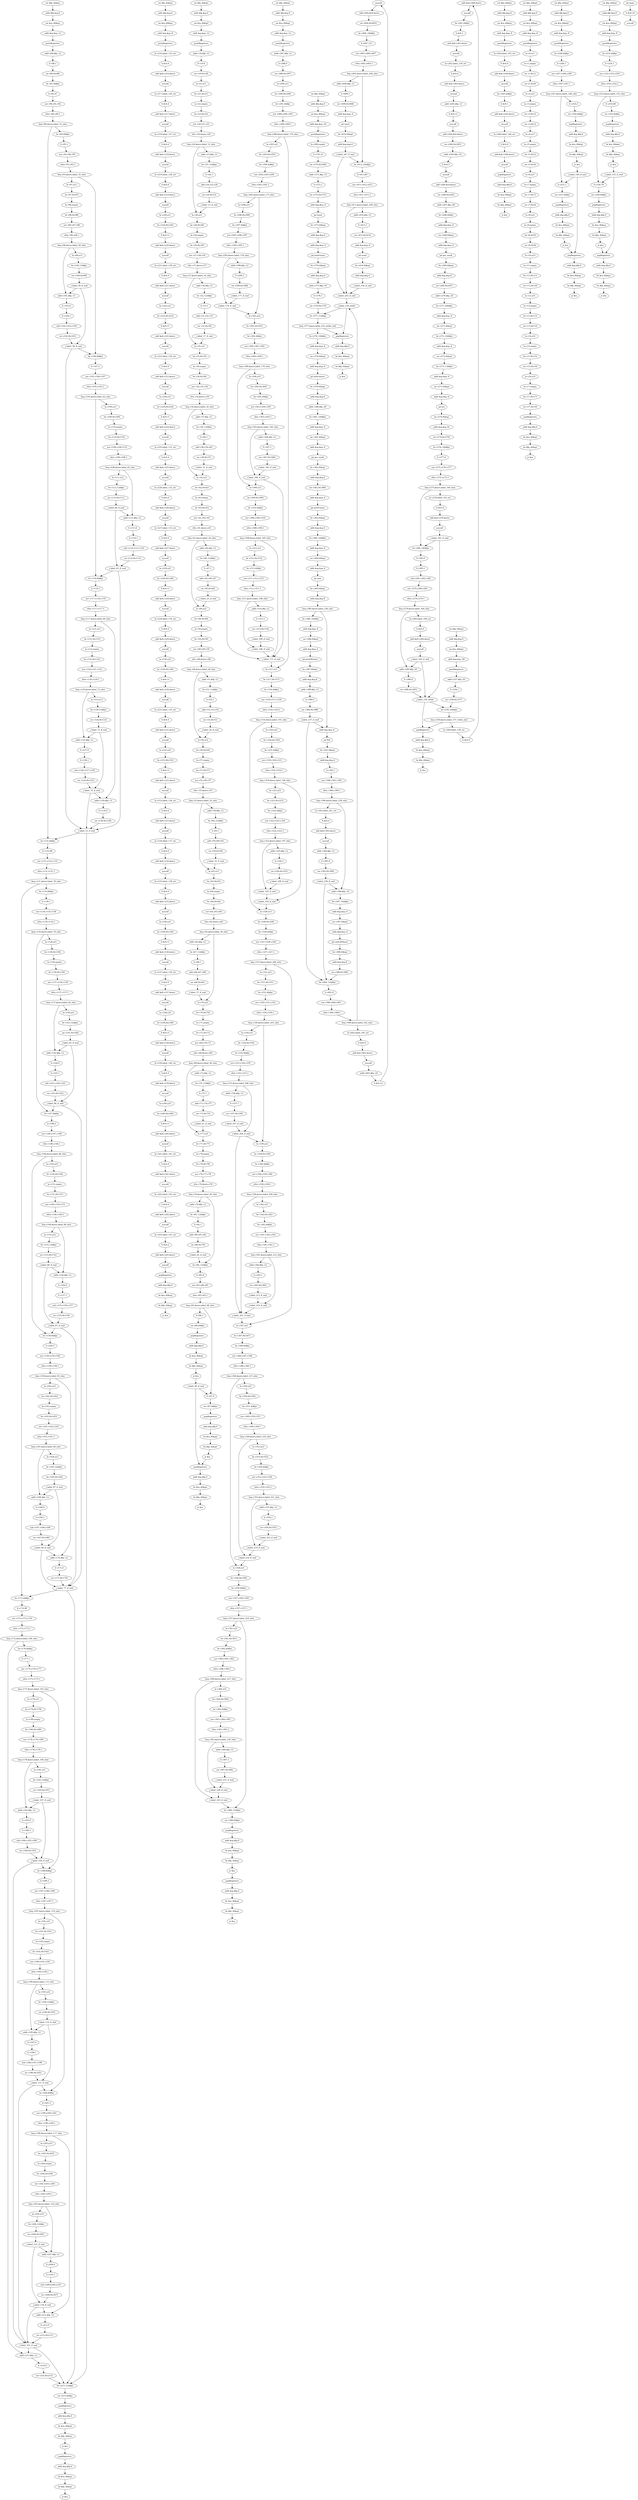 digraph D {
Node0[label="lw v188,8($fp)"]
Node1[label="xor v172,v173,v174"]
Node2[label="la v224,a13"]
Node3[label="syscall"]
Node4[label="li v26,1"]
Node5[label="j label_219_if_end"]
Node6[label="syscall"]
Node7[label="lw v347,0(v347)"]
Node8[label="add $a0,v260,$zero"]
Node9[label="lw v293,0(v293)"]
Node10[label="beq v175,$zero,label_103_else"]
Node11[label="sw $ra,-8($sp)"]
Node12[label="j label_121_if_end"]
Node13[label="beq v34,$zero,label_20_else"]
Node14[label="addi $sp,$sp,-28"]
Node15[label="lw v268,4($fp)"]
Node16[label="sltiu v319,v319,1"]
Node17[label="li v148,2"]
Node18[label="sub v281,v282,v283"]
Node19[label="xor v411,v412,v413"]
Node20[label="la v152,a22"]
Node21[label="lw v46,-12($fp)"]
Node22[label="j label_156_while"]
Node23[label="la v123,a13"]
Node24[label="lw v361,0(v361)"]
Node25[label="sw v24,0(v23)"]
Node26[label="sw v5,0(v4)"]
Node27[label="syscall"]
Node28[label="sw v367,0(v366)"]
Node29[label="lw v180,0(v180)"]
Node30[label="syscall"]
Node31[label="add $a0,v393,$zero"]
Node32[label="lw v391,0($sp)"]
Node33[label="addi $sp,$sp,-4"]
Node34[label="syscall"]
Node35[label="lw v259,-20($fp)"]
Node36[label="sw v17,0(v16)"]
Node37[label="sw v368,0($fp)"]
Node38[label="add $a0,v218,$zero"]
Node39[label="lw v383,0($sp)"]
Node40[label="lw v22,0(v22)"]
Node41[label="beq v76,$zero,label_44_else"]
Node42[label="syscall"]
Node43[label="addi $sp,$fp,0"]
Node44[label="lw v271,-28($fp)"]
Node45[label="xor v83,v84,v85"]
Node46[label="la v240,a33"]
Node47[label="la v331,a23"]
Node48[label="lw v321,4($fp)"]
Node49[label="li v299,1"]
Node50[label="la v222,a12"]
Node51[label="sw v100,0(v99)"]
Node52[label="lw v310,4($fp)"]
Node53[label="xor v405,v406,v407"]
Node54[label="jal selectmove"]
Node55[label="li $v0,11"]
Node56[label="addi $sp,$sp,8"]
Node57[label="j label_21_if_end"]
Node58[label="lw v147,8($fp)"]
Node59[label="j label_149_if_end"]
Node60[label="j label_118_if_end"]
Node61[label="addi $sp,$fp,0"]
Node62[label="lw v106,8($fp)"]
Node63[label="jr $ra"]
Node64[label="jal printGame"]
Node65[label="li v169,1"]
Node66[label="lw v220,0(v220)"]
Node67[label="li v189,2"]
Node68[label="addi $fp,$sp,0"]
Node69[label="addi v403,$fp,-24"]
Node70[label="beq v62,$zero,label_36_else"]
Node71[label="lw v386,-16($fp)"]
Node72[label="lw v56,0(v56)"]
Node73[label="addi v213,$fp,-12"]
Node74[label="beq v117,$zero,label_69_else"]
Node75[label="sltiu v146,v146,1"]
Node76[label="li v209,0"]
Node77[label="j label_45_if_end"]
Node78[label="add v264,$v0,$zero"]
Node79[label="beq v360,$zero,label_227_else"]
Node80[label="popRegisters"]
Node81[label="la v4,a13"]
Node82[label="la v6,a21"]
Node83[label="popRegisters"]
Node84[label="add $a0,v235,$zero"]
Node85[label="la v49,a22"]
Node86[label="lw $fp,-4($sp)"]
Node87[label="sw v255,0($fp)"]
Node88[label="xor v275,v276,v277"]
Node89[label="lw v236,0(v236)"]
Node90[label="beq v363,$zero,label_230_else"]
Node91[label="lw v317,0(v317)"]
Node92[label="xor v352,v353,v354"]
Node93[label="la v361,a32"]
Node94[label="jr $ra"]
Node95[label="syscall"]
Node96[label="li $v0,11"]
Node97[label="la v36,empty"]
Node98[label="xor v327,v328,v329"]
Node99[label="li v337,1"]
Node100[label="j label_213_if_end"]
Node101[label="add $a0,v222,$zero"]
Node102[label="sw v274,0(v270)"]
Node103[label="li v282,0"]
Node104[label="j label_231_if_end"]
Node105[label="lw v112,12($fp)"]
Node106[label="la v221,label_129_str"]
Node107[label="xor v390,v391,v392"]
Node108[label="li v40,1"]
Node109[label="jr $ra"]
Node110[label="addi $fp,$sp,0"]
Node111[label="lw $fp,-4($sp)"]
Node112[label="li $v0,4"]
Node113[label="lw v35,0(v35)"]
Node114[label="xor v175,v176,v177"]
Node115[label="j label_153_if_end"]
Node116[label="j label_216_if_end"]
Node117[label="sw v15,0(v14)"]
Node118[label="addi v336,$fp,-12"]
Node119[label="addi $sp,$fp,0"]
Node120[label="xor v202,v203,v204"]
Node121[label="lw $fp,-4($sp)"]
Node122[label="xor v308,v309,v310"]
Node123[label="la v13,empty"]
Node124[label="j label_180_if_end"]
Node125[label="lw v379,0($sp)"]
Node126[label="addi $sp,$fp,0"]
Node127[label="pushRegisters"]
Node128[label="xor v20,v21,v22"]
Node129[label="sltu v20,$zero,v20"]
Node130[label="li v256,79"]
Node131[label="la v181,a31"]
Node132[label="beq v134,$zero,label_79_else"]
Node133[label="la v122,empty"]
Node134[label="beq v96,$zero,label_58_else"]
Node135[label="addi v207,$fp,-12"]
Node136[label="sw v272,0($sp)"]
Node137[label="li v144,0"]
Node138[label="la v77,a33"]
Node139[label="lw $ra,-8($sp)"]
Node140[label="lw v318,4($fp)"]
Node141[label="addi $sp,$sp,-8"]
Node142[label="la v218,label_127_str"]
Node143[label="add $a0,v284,$zero"]
Node144[label="j label_239_if_end"]
Node145[label="sltiu v108,v108,1"]
Node146[label="li v376,1"]
Node147[label="la v140,a21"]
Node148[label="lw v63,0(v63)"]
Node149[label="xor v319,v320,v321"]
Node150[label="la v334,a33"]
Node151[label="sltiu v93,v93,1"]
Node152[label="xor v187,v188,v189"]
Node153[label="beq v322,$zero,label_197_else"]
Node154[label="lw v334,0(v334)"]
Node155[label="addi $sp,$sp,4"]
Node156[label="sw v59,0(v58)"]
Node157[label="syscall"]
Node158[label="lw v71,0(v71)"]
Node159[label="lw v132,4($fp)"]
Node160[label="la v11,empty"]
Node161[label="lw v280,-24($fp)"]
Node162[label="sltiu v137,v137,1"]
Node163[label="syscall"]
Node164[label="xor v330,v331,v332"]
Node165[label="popRegisters"]
Node166[label="sltu v41,$zero,v41"]
Node167[label="beq v275,$zero,label_160_else"]
Node168[label="lw v11,0(v11)"]
Node169[label="li v116,1"]
Node170[label="li v171,0"]
Node171[label="la v10,a23"]
Node172[label="lw v384,-20($fp)"]
Node173[label="popRegisters"]
Node174[label="sw $ra,-8($sp)"]
Node175[label="xor v41,v42,v43"]
Node176[label="lw v276,-24($fp)"]
Node177[label="beq v289,$zero,label_170_else"]
Node178[label="sw v258,0(v257)"]
Node179[label="syscall"]
Node180[label="addi $sp,$sp,-12"]
Node181[label="li v286,0"]
Node182[label="syscall"]
Node183[label="la v312,a13"]
Node184[label="pushRegisters"]
Node185[label="xor v252,v253,v254"]
Node186[label="sw v141,0(v140)"]
Node187[label="addi $sp,$sp,-4"]
Node188[label="la v2,a12"]
Node189[label="beq v252,$zero,label_152_else"]
Node190[label="beq v399,$zero,label_242_else"]
Node191[label="xor v360,v361,v362"]
Node192[label="li v370,32"]
Node193[label="sw v384,0($sp)"]
Node194[label="la v220,a11"]
Node195[label="beq v199,$zero,label_117_else"]
Node196[label="xor v108,v109,v110"]
Node197[label="lw v81,-12($fp)"]
Node198[label="j label_25_if_end"]
Node199[label="add $a0,v238,$zero"]
Node200[label="lw $fp,-4($sp)"]
Node201[label="li v210,1"]
Node202[label="lw v150,0(v150)"]
Node203[label="sw v124,0(v123)"]
Node204[label="lw v320,0(v320)"]
Node205[label="syscall"]
Node206[label="j label_66_if_end"]
Node207[label="lw v378,-16($fp)"]
Node208[label="lw v138,0(v138)"]
Node209[label="lw v118,8($fp)"]
Node210[label="lw v151,0(v151)"]
Node211[label="sw v208,0(v207)"]
Node212[label="beq v411,$zero,label_249_else"]
Node213[label="sw v155,0(v154)"]
Node214[label="lw v364,0(v364)"]
Node215[label="la v14,a32"]
Node216[label="add v52,v53,v54"]
Node217[label="lw v91,4($fp)"]
Node218[label="j label_198_if_end"]
Node219[label="j label_228_if_end"]
Node220[label="la v216,label_125_str"]
Node221[label="j label_186_if_end"]
Node222[label="jr $ra"]
Node223[label="addi $sp,$sp,4"]
Node224[label="lw $fp,-4($sp)"]
Node225[label="la v164,a23"]
Node226[label="beq v311,$zero,label_188_else"]
Node227[label="addi v79,$fp,-12"]
Node228[label="sltiu v117,v117,1"]
Node229[label="la v29,empty"]
Node230[label="addi $sp,$sp,-8"]
Node231[label="lw $ra,-8($sp)"]
Node232[label="la v358,a31"]
Node233[label="la v22,empty"]
Node234[label="sw v194,0(v193)"]
Node235[label="xor v69,v70,v71"]
Node236[label="add $a0,v221,$zero"]
Node237[label="lw v312,0(v312)"]
Node238[label="j label_189_if_end"]
Node239[label="syscall"]
Node240[label="lw v94,8($fp)"]
Node241[label="la v163,empty"]
Node242[label="xor v322,v323,v324"]
Node243[label="syscall"]
Node244[label="addi v265,$fp,-16"]
Node245[label="popRegisters"]
Node246[label="lw $ra,-8($sp)"]
Node247[label="lw v273,-12($fp)"]
Node248[label="j label_80_if_end"]
Node249[label="la v139,empty"]
Node250[label="sw $fp,-4($sp)"]
Node251[label="lw v406,-24($fp)"]
Node252[label="addi $sp,$sp,8"]
Node253[label="addi $sp,$sp,-4"]
Node254[label="lw $ra,-8($sp)"]
Node255[label="sltu v55,$zero,v55"]
Node256[label="la v42,a12"]
Node257[label="lw $ra,-8($sp)"]
Node258[label="add $a0,v262,$zero"]
Node259[label="jal get_mark"]
Node260[label="lw v228,0(v228)"]
Node261[label="addi $sp,$sp,-12"]
Node262[label="lw v32,-12($fp)"]
Node263[label="xor v146,v147,v148"]
Node264[label="addi v18,$fp,-12"]
Node265[label="jr $ra"]
Node266[label="sw $ra,-8($sp)"]
Node267[label="lw v351,4($fp)"]
Node268[label="sltiu v341,v341,1"]
Node269[label="addi $sp,$sp,-4"]
Node270[label="li v415,1"]
Node271[label="sw v315,0(v314)"]
Node272[label="li $v0,4"]
Node273[label="sw v73,0(v72)"]
Node274[label="sw $fp,-4($sp)"]
Node275[label="sw v397,0($sp)"]
Node276[label="beq v346,$zero,label_215_else"]
Node277[label="j label_174_if_end"]
Node278[label="lw v98,0(v98)"]
Node279[label="lw $fp,-4($sp)"]
Node280[label="la v63,a13"]
Node281[label="popRegisters"]
Node282[label="li $v0,11"]
Node283[label="sw v356,0(v355)"]
Node284[label="li v136,1"]
Node285[label="jr $ra"]
Node286[label="pushRegisters"]
Node287[label="sltu v48,$zero,v48"]
Node288[label="j label_234_while"]
Node289[label="add v45,v46,v47"]
Node290[label="li v157,1"]
Node291[label="li v389,0"]
Node292[label="addi $sp,$sp,-4"]
Node293[label="lw v135,8($fp)"]
Node294[label="la v99,a11"]
Node295[label="lw v176,8($fp)"]
Node296[label="lw $fp,-4($sp)"]
Node297[label="add v38,v39,v40"]
Node298[label="lw $fp,-4($sp)"]
Node299[label="sw v251,0($fp)"]
Node300[label="xor v295,v296,v297"]
Node301[label="addi $sp,$fp,0"]
Node302[label="add $a0,v220,$zero"]
Node303[label="sw v250,0($fp)"]
Node304[label="xor v62,v63,v64"]
Node305[label="lw $ra,-8($sp)"]
Node306[label="addi v37,$fp,-12"]
Node307[label="la v56,a32"]
Node308[label="j label_97_if_end"]
Node309[label="sltiu v360,v360,1"]
Node310[label="addi v211,$fp,-12"]
Node311[label="addi v58,$fp,-12"]
Node312[label="li $v0,4"]
Node313[label="sw v326,0(v325)"]
Node314[label="addi $sp,$sp,-4"]
Node315[label="j label_41_if_end"]
Node316[label="sltiu v289,v289,1"]
Node317[label="lw v339,0(v339)"]
Node318[label="la v229,label_134_str"]
Node319[label="beq v27,$zero,label_16_else"]
Node320[label="lw v50,0(v50)"]
Node321[label="beq v120,$zero,label_72_else"]
Node322[label="lw v305,4($fp)"]
Node323[label="sw v299,0(v298)"]
Node324[label="sub v155,v156,v157"]
Node325[label="beq v190,$zero,label_113_else"]
Node326[label="xor v333,v334,v335"]
Node327[label="li v392,1"]
Node328[label="la v71,empty"]
Node329[label="xor v158,v159,v160"]
Node330[label="addi $sp,$fp,0"]
Node331[label="lw v309,0(v309)"]
Node332[label="lw v232,0(v232)"]
Node333[label="sw $fp,-4($sp)"]
Node334[label="xor v120,v121,v122"]
Node335[label="addi v298,$fp,-12"]
Node336[label="li v127,0"]
Node337[label="j label_225_if_end"]
Node338[label="li v315,1"]
Node339[label="sltiu v399,v399,1"]
Node340[label="add $a0,v233,$zero"]
Node341[label="la v230,a22"]
Node342[label="addi $sp,$sp,-4"]
Node343[label="addi $sp,$sp,-4"]
Node344[label="jal printGame"]
Node345[label="sltu v34,$zero,v34"]
Node346[label="popRegisters"]
Node347[label="la v12,a31"]
Node348[label="sltiu v187,v187,1"]
Node349[label="lw v410,0($sp)"]
Node350[label="lw v163,0(v163)"]
Node351[label="lw $ra,-8($sp)"]
Node352[label="la v138,a21"]
Node353[label="lw v332,4($fp)"]
Node354[label="j label_207_if_end"]
Node355[label="li $v0,4"]
Node356[label="beq v247,$zero,label_148_else"]
Node357[label="la v278,label_163_str"]
Node358[label="lw v3,0(v3)"]
Node359[label="j label_29_if_end"]
Node360[label="sltu v27,$zero,v27"]
Node361[label="sw v381,0($sp)"]
Node362[label="j label_53_if_end"]
Node363[label="lw v203,0(v203)"]
Node364[label="addi $fp,$sp,0"]
Node365[label="sltiu v105,v105,1"]
Node366[label="sltiu v202,v202,1"]
Node367[label="addi v355,$fp,-12"]
Node368[label="li v85,9"]
Node369[label="la v219,label_128_str"]
Node370[label="sw v382,0(v380)"]
Node371[label="lw v398,0($sp)"]
Node372[label="addi $sp,$sp,-4"]
Node373[label="addi $sp,$sp,8"]
Node374[label="xor v349,v350,v351"]
Node375[label="add $a0,v231,$zero"]
Node376[label="lw v238,0(v238)"]
Node377[label="syscall"]
Node378[label="addi $sp,$sp,-4"]
Node379[label="la v97,a11"]
Node380[label="li v115,0"]
Node381[label="xor v357,v358,v359"]
Node382[label="li $v0,4"]
Node383[label="sw v182,0(v181)"]
Node384[label="la v235,label_138_str"]
Node385[label="j label_243_if_end"]
Node386[label="syscall"]
Node387[label="la v150,a22"]
Node388[label="li $v0,4"]
Node389[label="addi v129,$fp,-12"]
Node390[label="sltiu v295,v295,1"]
Node391[label="sw $fp,-4($sp)"]
Node392[label="la v223,label_130_str"]
Node393[label="j label_17_if_end"]
Node394[label="sltiu v338,v338,1"]
Node395[label="j label_77_if_end"]
Node396[label="addi $sp,$sp,-4"]
Node397[label="lw v274,0($sp)"]
Node398[label="xor v93,v94,v95"]
Node399[label="pushRegisters"]
Node400[label="li v345,1"]
Node401[label="addi v344,$fp,-12"]
Node402[label="beq v131,$zero,label_76_else"]
Node403[label="la v21,a11"]
Node404[label="sw v409,0(v408)"]
Node405[label="beq v105,$zero,label_62_else"]
Node406[label="j label_70_if_end"]
Node407[label="li v89,1"]
Node408[label="la v225,label_131_str"]
Node409[label="lw v109,0(v109)"]
Node410[label="j label_101_if_end"]
Node411[label="sw v153,0(v152)"]
Node412[label="sltiu v322,v322,1"]
Node413[label="sw v376,0(v375)"]
Node414[label="add v404,$v0,$zero"]
Node415[label="lw v348,4($fp)"]
Node416[label="sw v398,0(v396)"]
Node417[label="sw v86,0($fp)"]
Node418[label="add $a0,v244,$zero"]
Node419[label="jal won"]
Node420[label="li v201,3"]
Node421[label="syscall"]
Node422[label="jal set"]
Node423[label="sw v87,0($fp)"]
Node424[label="j label_114_if_end"]
Node425[label="sw v7,0(v6)"]
Node426[label="addi $sp,$sp,-4"]
Node427[label="li $v0,11"]
Node428[label="lw v36,0(v36)"]
Node429[label="sw v19,0(v18)"]
Node430[label="la v353,a23"]
Node431[label="xor v149,v150,v151"]
Node432[label="j label_111_if_end"]
Node433[label="add $a0,v237,$zero"]
Node434[label="la v293,a21"]
Node435[label="add $a0,v236,$zero"]
Node436[label="li $v0,4"]
Node437[label="beq v349,$zero,label_218_else"]
Node438[label="lw v153,12($fp)"]
Node439[label="addi $sp,$sp,16"]
Node440[label="sltu v62,$zero,v62"]
Node441[label="la v369,empty"]
Node442[label="j label_49_if_end"]
Node443[label="la v226,label_132_str"]
Node444[label="lw v291,4($fp)"]
Node445[label="syscall"]
Node446[label="addi $sp,$fp,0"]
Node447[label="la v241,label_141_str"]
Node448[label="beq v172,$zero,label_100_else"]
Node449[label="lw v240,0(v240)"]
Node450[label="add $a0,v278,$zero"]
Node451[label="addi $sp,$sp,-4"]
Node452[label="beq v259,$zero,label_157_while_end"]
Node453[label="addi v51,$fp,-12"]
Node454[label="beq v303,$zero,label_182_else"]
Node455[label="sltiu v300,v300,1"]
Node456[label="sltiu v161,v161,1"]
Node457[label="beq v108,$zero,label_65_else"]
Node458[label="beq v279,$zero,label_164_else"]
Node459[label="popRegisters"]
Node460[label="li v95,1"]
Node461[label="addi v166,$fp,-12"]
Node462[label="sw v389,0(v388)"]
Node463[label="sw v337,0(v336)"]
Node464[label="lw $fp,-4($sp)"]
Node465[label="j label_201_if_end"]
Node466[label="beq v333,$zero,label_206_else"]
Node467[label="addi v65,$fp,-12"]
Node468[label="sltu v69,$zero,v69"]
Node469[label="lw v382,0($sp)"]
Node470[label="la v227,label_133_str"]
Node471[label="sw v372,0(v371)"]
Node472[label="addi $sp,$sp,-24"]
Node473[label="lw v313,4($fp)"]
Node474[label="beq v69,$zero,label_40_else"]
Node475[label="sltiu v275,v275,1"]
Node476[label="li v255,88"]
Node477[label="addi v314,$fp,-12"]
Node478[label="lw v350,0(v350)"]
Node479[label="lw $fp,-4($sp)"]
Node480[label="sw $fp,-4($sp)"]
Node481[label="beq v319,$zero,label_194_else"]
Node482[label="addi $fp,$sp,0"]
Node483[label="beq v352,$zero,label_221_else"]
Node484[label="li $v0,4"]
Node485[label="addi $sp,$sp,4"]
Node486[label="sub v102,v103,v104"]
Node487[label="add $a0,v223,$zero"]
Node488[label="li v61,1"]
Node489[label="sw v126,0(v125)"]
Node490[label="li v174,99"]
Node491[label="li v198,1"]
Node492[label="la v9,empty"]
Node493[label="popRegisters"]
Node494[label="la v328,a13"]
Node495[label="sw v45,0(v44)"]
Node496[label="sltiu v308,v308,1"]
Node497[label="li v75,1"]
Node498[label="la v17,empty"]
Node499[label="beq v83,$zero,label_48_else"]
Node500[label="sw v1,0(v0)"]
Node501[label="add v31,v32,v33"]
Node502[label="la v393,label_241_str"]
Node503[label="li $v0,11"]
Node504[label="xor v131,v132,v133"]
Node505[label="li $v0,11"]
Node506[label="addi $sp,$sp,-4"]
Node507[label="syscall"]
Node508[label="li $v0,4"]
Node509[label="li $v0,4"]
Node510[label="sub v143,v144,v145"]
Node511[label="beq v93,$zero,label_55_else"]
Node512[label="la v191,a32"]
Node513[label="sw v214,0(v213)"]
Node514[label="sltiu v303,v303,1"]
Node515[label="lw $ra,-8($sp)"]
Node516[label="lw v29,0(v29)"]
Node517[label="li v54,1"]
Node518[label="li v86,1"]
Node519[label="li $v0,4"]
Node520[label="syscall"]
Node521[label="beq v292,$zero,label_173_else"]
Node522[label="addi v414,$fp,-12"]
Node523[label="j label_87_if_end"]
Node524[label="lw v159,8($fp)"]
Node525[label="addi $sp,$fp,0"]
Node526[label="lw v377,-12($fp)"]
Node527[label="lw $ra,-8($sp)"]
Node528[label="sw v264,0(v263)"]
Node529[label="xor v338,v339,v340"]
Node530[label="la v364,a33"]
Node531[label="lw v5,0(v5)"]
Node532[label="add $a0,v234,$zero"]
Node533[label="lw v230,0(v230)"]
Node534[label="sw v102,0(v101)"]
Node535[label="addi v142,$fp,-12"]
Node536[label="sw v184,0(v183)"]
Node537[label="la v228,a21"]
Node538[label="xor v190,v191,v192"]
Node539[label="lw v302,4($fp)"]
Node540[label="j label_222_if_end"]
Node541[label="la v70,a23"]
Node542[label="li $v0,4"]
Node543[label="add $a0,v261,$zero"]
Node544[label="sw v143,0(v142)"]
Node545[label="j label_195_if_end"]
Node546[label="sw $fp,-4($sp)"]
Node547[label="li $v0,12"]
Node548[label="la v309,a12"]
Node549[label="pushRegisters"]
Node550[label="lw v194,12($fp)"]
Node551[label="lw v64,0(v64)"]
Node552[label="la v193,a32"]
Node553[label="addi v267,$fp,-28"]
Node554[label="addi v113,$fp,-12"]
Node555[label="addi v44,$fp,-12"]
Node556[label="la v323,a32"]
Node557[label="lw v245,4($fp)"]
Node558[label="lw v204,0(v204)"]
Node559[label="lw v301,0(v301)"]
Node560[label="lw v1,0(v1)"]
Node561[label="la v111,a12"]
Node562[label="addi v270,$fp,-24"]
Node563[label="add $a0,v245,$zero"]
Node564[label="la v0,a11"]
Node565[label="li v177,1"]
Node566[label="li v254,1"]
Node567[label="lw v121,0(v121)"]
Node568[label="lw v192,0(v192)"]
Node569[label="popRegisters"]
Node570[label="li v409,1"]
Node571[label="addi v170,$fp,-12"]
Node572[label="la v205,a33"]
Node573[label="la v290,a11"]
Node574[label="add v24,v25,v26"]
Node575[label="addi v287,$fp,-12"]
Node576[label="syscall"]
Node577[label="sltiu v178,v178,1"]
Node578[label="beq v390,$zero,label_238_else"]
Node579[label="la v339,a22"]
Node580[label="sw v13,0(v12)"]
Node581[label="sltiu v83,v83,1"]
Node582[label="la v64,empty"]
Node583[label="syscall"]
Node584[label="la v1,empty"]
Node585[label="jr $ra"]
Node586[label="j label_33_if_end"]
Node587[label="la v320,a22"]
Node588[label="sw v345,0(v344)"]
Node589[label="beq v330,$zero,label_203_else"]
Node590[label="lw v25,-12($fp)"]
Node591[label="lw v191,0(v191)"]
Node592[label="add $a0,v242,$zero"]
Node593[label="lw v387,0($sp)"]
Node594[label="sw v370,0(v369)"]
Node595[label="j label_13_if_end"]
Node596[label="sw $fp,-4($sp)"]
Node597[label="sw v52,0(v51)"]
Node598[label="la v347,a21"]
Node599[label="lw v28,0(v28)"]
Node600[label="li $v0,4"]
Node601[label="addi $sp,$fp,0"]
Node602[label="addi $sp,$sp,-4"]
Node603[label="li v401,0"]
Node604[label="sw v196,0(v195)"]
Node605[label="li v214,0"]
Node606[label="popRegisters"]
Node607[label="xor v27,v28,v29"]
Node608[label="lw v53,-12($fp)"]
Node609[label="pushRegisters"]
Node610[label="lw v9,0(v9)"]
Node611[label="popRegisters"]
Node612[label="j label_237_if_end"]
Node613[label="lw v400,-12($fp)"]
Node614[label="sltu v76,$zero,v76"]
Node615[label="beq v300,$zero,label_179_else"]
Node616[label="beq v187,$zero,label_110_else"]
Node617[label="lw v110,0(v110)"]
Node618[label="li v168,0"]
Node619[label="add $a0,v246,$zero"]
Node620[label="addi $sp,$fp,0"]
Node621[label="li $v0,4"]
Node622[label="jr $ra"]
Node623[label="li $v0,4"]
Node624[label="lw v124,12($fp)"]
Node625[label="add $a0,v229,$zero"]
Node626[label="addi $sp,$fp,0"]
Node627[label="lw v412,-24($fp)"]
Node628[label="la v262,label_159_str"]
Node629[label="addi $sp,$sp,-4"]
Node630[label="la v8,a22"]
Node631[label="sltiu v175,v175,1"]
Node632[label="popRegisters"]
Node633[label="j label_183_if_end"]
Node634[label="sw $ra,-8($sp)"]
Node635[label="sw v395,0(v394)"]
Node636[label="lw $ra,-8($sp)"]
Node637[label="lw v162,0(v162)"]
Node638[label="sw v307,0(v306)"]
Node639[label="addi v375,$fp,-16"]
Node640[label="sw $fp,-4($sp)"]
Node641[label="addi v263,$fp,-12"]
Node642[label="lw v42,0(v42)"]
Node643[label="lw v323,0(v323)"]
Node644[label="sltiu v199,v199,1"]
Node645[label="li $v0,4"]
Node646[label="syscall"]
Node647[label="sltiu v333,v333,1"]
Node648[label="li v395,0"]
Node649[label="xor v247,v248,v249"]
Node650[label="xor v134,v135,v136"]
Node651[label="sltiu v252,v252,1"]
Node652[label="sw v215,0($fp)"]
Node653[label="add $a0,v228,$zero"]
Node654[label="lw v49,0(v49)"]
Node655[label="lw v97,0(v97)"]
Node656[label="li v104,1"]
Node657[label="li $v0,12"]
Node658[label="la v238,a32"]
Node659[label="li $v0,1"]
Node660[label="j label_83_if_end"]
Node661[label="sltiu v357,v357,1"]
Node662[label="li $v0,11"]
Node663[label="sw v206,0(v205)"]
Node664[label="la v35,a31"]
Node665[label="addi $sp,$sp,-4"]
Node666[label="li $v0,4"]
Node667[label="lw v328,0(v328)"]
Node668[label="popRegisters"]
Node669[label="beq v90,$zero,label_52_else"]
Node670[label="add $a0,v226,$zero"]
Node671[label="lw $ra,-8($sp)"]
Node672[label="lw v43,0(v43)"]
Node673[label="add v266,$v0,$zero"]
Node674[label="la v5,empty"]
Node675[label="li v413,89"]
Node676[label="pushRegisters"]
Node677[label="lw v206,12($fp)"]
Node678[label="sub v126,v127,v128"]
Node679[label="jr $ra"]
Node680[label="addi $sp,$fp,0"]
Node681[label="lw $fp,-4($sp)"]
Node682[label="li $v0,4"]
Node683[label="jal switchPlayer"]
Node684[label="syscall"]
Node685[label="li v33,1"]
Node686[label="addi $fp,$sp,0"]
Node687[label="addi v396,$fp,-16"]
Node688[label="li v156,0"]
Node689[label="li v326,1"]
Node690[label="li v249,1"]
Node691[label="lw v368,-12($fp)"]
Node692[label="la v28,a21"]
Node693[label="lw v416,0($sp)"]
Node694[label="add $a0,v217,$zero"]
Node695[label="lw v139,0(v139)"]
Node696[label="syscall"]
Node697[label="lw v272,-16($fp)"]
Node698[label="addi $sp,$fp,0"]
Node699[label="sub v184,v185,v186"]
Node700[label="li v19,0"]
Node701[label="sltiu v346,v346,1"]
Node702[label="la v110,empty"]
Node703[label="lw v359,4($fp)"]
Node704[label="li $v0,1"]
Node705[label="la v16,a33"]
Node706[label="syscall"]
Node707[label="sw v386,0($sp)"]
Node708[label="addi $sp,$fp,0"]
Node709[label="la v50,empty"]
Node710[label="xor v137,v138,v139"]
Node711[label="la v296,a31"]
Node712[label="li v251,1"]
Node713[label="lw $ra,-8($sp)"]
Node714[label="lw $ra,-8($sp)"]
Node715[label="sltiu v390,v390,1"]
Node716[label="lw v100,12($fp)"]
Node717[label="la v233,label_136_str"]
Node718[label="lw v342,0(v342)"]
Node719[label="sltiu v327,v327,1"]
Node720[label="addi v88,$fp,-12"]
Node721[label="j label_192_if_end"]
Node722[label="syscall"]
Node723[label="syscall"]
Node724[label="xor v48,v49,v50"]
Node725[label="sub v114,v115,v116"]
Node726[label="li $v0,4"]
Node727[label="la v78,empty"]
Node728[label="addi v23,$fp,-12"]
Node729[label="sw v266,0(v265)"]
Node730[label="syscall"]
Node731[label="li v407,121"]
Node732[label="li v160,3"]
Node733[label="la v43,empty"]
Node734[label="li $v0,4"]
Node735[label="lw v353,0(v353)"]
Node736[label="jal get_mark"]
Node737[label="beq v357,$zero,label_224_else"]
Node738[label="sw v167,0(v166)"]
Node739[label="la v237,label_139_str"]
Node740[label="addi $fp,$sp,0"]
Node741[label="sw $ra,-8($sp)"]
Node742[label="syscall"]
Node743[label="li v185,0"]
Node744[label="xor v341,v342,v343"]
Node745[label="lw v15,0(v15)"]
Node746[label="la v217,label_126_str"]
Node747[label="beq v385,$zero,label_236_else"]
Node748[label="addi v195,$fp,-12"]
Node749[label="xor v289,v290,v291"]
Node750[label="sw $fp,-4($sp)"]
Node751[label="lw v304,0(v304)"]
Node752[label="lw v381,-16($fp)"]
Node753[label="lw v13,0(v13)"]
Node754[label="xor v363,v364,v365"]
Node755[label="j label_107_if_end"]
Node756[label="lw v294,4($fp)"]
Node757[label="sltiu v330,v330,1"]
Node758[label="j label_73_if_end"]
Node759[label="li v128,1"]
Node760[label="add $a0,v240,$zero"]
Node761[label="sw v404,0(v403)"]
Node762[label="sw v212,0(v211)"]
Node763[label="beq v295,$zero,label_176_else"]
Node764[label="addi v394,$fp,-12"]
Node765[label="li $v0,10"]
Node766[label="la v317,a12"]
Node767[label="addi $fp,$sp,0"]
Node768[label="beq v316,$zero,label_191_else"]
Node769[label="syscall"]
Node770[label="lw v173,4($fp)"]
Node771[label="lw v224,0(v224)"]
Node772[label="lw v373,0($sp)"]
Node773[label="li v82,1"]
Node774[label="li v288,0"]
Node775[label="la v234,label_137_str"]
Node776[label="addi $sp,$sp,-12"]
Node777[label="j label_37_if_end"]
Node778[label="add $a0,v224,$zero"]
Node779[label="lw v57,0(v57)"]
Node780[label="jr $ra"]
Node781[label="addi $sp,$sp,-8"]
Node782[label="li v250,2"]
Node783[label="beq v149,$zero,label_89_else"]
Node784[label="jr $ra"]
Node785[label="lw $ra,-8($sp)"]
Node786[label="xor v346,v347,v348"]
Node787[label="lw v7,0(v7)"]
Node788[label="beq v41,$zero,label_24_else"]
Node789[label="beq v55,$zero,label_32_else"]
Node790[label="sw v256,0($fp)"]
Node791[label="j label_171_if_end"]
Node792[label="beq v178,$zero,label_106_else"]
Node793[label="la v236,a31"]
Node794[label="popRegisters"]
Node795[label="sltiu v131,v131,1"]
Node796[label="la v350,a22"]
Node797[label="addi v306,$fp,-12"]
Node798[label="sw v9,0(v8)"]
Node799[label="jr $ra"]
Node800[label="addi $sp,$sp,8"]
Node801[label="sw v66,0(v65)"]
Node802[label="addi v101,$fp,-12"]
Node803[label="sw $ra,-8($sp)"]
Node804[label="addi $sp,$fp,0"]
Node805[label="la v231,label_135_str"]
Node806[label="jr $ra"]
Node807[label="lw v354,4($fp)"]
Node808[label="jal printWinner"]
Node809[label="addi v125,$fp,-12"]
Node810[label="sltiu v96,v96,1"]
Node811[label="li $v0,11"]
Node812[label="beq v202,$zero,label_120_else"]
Node813[label="la v7,empty"]
Node814[label="sw $ra,-8($sp)"]
Node815[label="j label_59_if_end"]
Node816[label="j label_177_if_end"]
Node817[label="lw v84,-12($fp)"]
Node818[label="addi $sp,$sp,4"]
Node819[label="li v133,98"]
Node820[label="lw v21,0(v21)"]
Node821[label="j label_210_if_end"]
Node822[label="sw v89,0(v88)"]
Node823[label="sltiu v292,v292,1"]
Node824[label="li v307,1"]
Node825[label="li v356,1"]
Node826[label="lw v60,-12($fp)"]
Node827[label="beq v146,$zero,label_86_else"]
Node828[label="la v179,a31"]
Node829[label="addi v72,$fp,-12"]
Node830[label="lw v78,0(v78)"]
Node831[label="syscall"]
Node832[label="li $v0,5"]
Node833[label="jr $ra"]
Node834[label="sltiu v349,v349,1"]
Node835[label="syscall"]
Node836[label="lw v253,4($fp)"]
Node837[label="li $v0,4"]
Node838[label="beq v308,$zero,label_185_else"]
Node839[label="pushRegisters"]
Node840[label="li v92,97"]
Node841[label="addi $fp,$sp,0"]
Node842[label="lw v141,12($fp)"]
Node843[label="add $a0,v216,$zero"]
Node844[label="addi $sp,$fp,0"]
Node845[label="sw v378,0($sp)"]
Node846[label="sw v288,0(v287)"]
Node847[label="sw v268,0($sp)"]
Node848[label="jr $ra"]
Node849[label="sltiu v316,v316,1"]
Node850[label="lw v343,4($fp)"]
Node851[label="xor v161,v162,v163"]
Node852[label="lw $fp,-4($sp)"]
Node853[label="sub v167,v168,v169"]
Node854[label="li v372,1"]
Node855[label="la v301,a22"]
Node856[label="li v367,1"]
Node857[label="addi v325,$fp,-12"]
Node858[label="beq v327,$zero,label_200_else"]
Node859[label="add v59,v60,v61"]
Node860[label="add $a0,v225,$zero"]
Node861[label="addi $sp,$sp,-4"]
Node862[label="lw $fp,-4($sp)"]
Node863[label="la v203,a33"]
Node864[label="sw v171,0(v170)"]
Node865[label="add v66,v67,v68"]
Node866[label="add $a0,v227,$zero"]
Node867[label="syscall"]
Node868[label="lw v335,4($fp)"]
Node869[label="lw v67,-12($fp)"]
Node870[label="jr $ra"]
Node871[label="la v260,label_158_str"]
Node872[label="li $v0,4"]
Node873[label="addi $sp,$sp,-4"]
Node874[label="la v109,a12"]
Node875[label="sw v11,0(v10)"]
Node876[label="lw v340,4($fp)"]
Node877[label="la v284,label_168_str"]
Node878[label="li $v0,4"]
Node879[label="la v192,empty"]
Node880[label="lw v74,-12($fp)"]
Node881[label="la v121,a13"]
Node882[label="addi $sp,$sp,-4"]
Node883[label="lw v374,0($sp)"]
Node884[label="j label_104_if_end"]
Node885[label="sw $ra,-8($sp)"]
Node886[label="li $v0,4"]
Node887[label="lw v329,4($fp)"]
Node888[label="lw v165,12($fp)"]
Node889[label="la v15,empty"]
Node890[label="lw v215,-12($fp)"]
Node891[label="lw v261,4($fp)"]
Node892[label="xor v76,v77,v78"]
Node893[label="syscall"]
Node894[label="addi v285,$fp,-20"]
Node895[label="la v402,label_245_str"]
Node896[label="sltiu v363,v363,1"]
Node897[label="beq v405,$zero,label_246_else"]
Node898[label="li $v0,11"]
Node899[label="la v151,empty"]
Node900[label="pushRegisters"]
Node901[label="syscall"]
Node902[label="beq v341,$zero,label_212_else"]
Node903[label="sltiu v134,v134,1"]
Node904[label="add $a0,v239,$zero"]
Node905[label="sw $ra,-8($sp)"]
Node906[label="jal main"]
Node907[label="sw v165,0(v164)"]
Node908[label="la v239,label_140_str"]
Node909[label="sw v415,0(v414)"]
Node910[label="li v145,1"]
Node911[label="addi $sp,$fp,0"]
Node912[label="jal full"]
Node913[label="lw v77,0(v77)"]
Node914[label="sltiu v311,v311,1"]
Node915[label="add $a0,v402,$zero"]
Node916[label="addi v388,$fp,-12"]
Node917[label="sw $ra,-8($sp)"]
Node918[label="lw $ra,-8($sp)"]
Node919[label="xor v178,v179,v180"]
Node920[label="syscall"]
Node921[label="addi $fp,$sp,0"]
Node922[label="li v119,3"]
Node923[label="addi $sp,$sp,4"]
Node924[label="lw v362,4($fp)"]
Node925[label="li v283,1"]
Node926[label="sltiu v172,v172,1"]
Node927[label="j label_247_if_end"]
Node928[label="add $a0,v243,$zero"]
Node929[label="addi $sp,$sp,-4"]
Node930[label="xor v34,v35,v36"]
Node931[label="beq v48,$zero,label_28_else"]
Node932[label="lw v358,0(v358)"]
Node933[label="addi v366,$fp,-12"]
Node934[label="li v277,0"]
Node935[label="j label_165_if_end"]
Node936[label="lw v296,0(v296)"]
Node937[label="add v80,v81,v82"]
Node938[label="beq v158,$zero,label_93_else"]
Node939[label="la v232,a23"]
Node940[label="jr $ra"]
Node941[label="sw v80,0(v79)"]
Node942[label="addi $sp,$sp,-4"]
Node943[label="sw v269,0(v267)"]
Node944[label="popRegisters"]
Node945[label="lw $fp,-4($sp)"]
Node946[label="sltiu v149,v149,1"]
Node947[label="syscall"]
Node948[label="lw $ra,-8($sp)"]
Node949[label="lw $fp,-4($sp)"]
Node950[label="syscall"]
Node951[label="j label_90_if_end"]
Node952[label="sw $fp,-4($sp)"]
Node953[label="addi $sp,$sp,4"]
Node954[label="jal reset"]
Node955[label="xor v105,v106,v107"]
Node956[label="j label_161_if_end"]
Node957[label="lw v222,0(v222)"]
Node958[label="li v103,0"]
Node959[label="jal reset"]
Node960[label="sltiu v90,v90,1"]
Node961[label="xor v303,v304,v305"]
Node962[label="addi v183,$fp,-12"]
Node963[label="xor v300,v301,v302"]
Node964[label="addi v154,$fp,-12"]
Node965[label="addi v408,$fp,-12"]
Node966[label="addi $sp,$sp,8"]
Node967[label="add $a0,v230,$zero"]
Node968[label="lw v182,12($fp)"]
Node969[label="xor v316,v317,v318"]
Node970[label="addi v380,$fp,-20"]
Node971[label="lw v297,4($fp)"]
Node972[label="li v87,0"]
Node973[label="beq v338,$zero,label_209_else"]
Node974[label="sub v208,v209,v210"]
Node975[label="sw v38,0(v37)"]
Node976[label="la v3,empty"]
Node977[label="syscall"]
Node978[label="pushRegisters"]
Node979[label="syscall"]
Node980[label="popRegisters"]
Node981[label="beq v137,$zero,label_82_else"]
Node982[label="lw v331,0(v331)"]
Node983[label="add $a0,v232,$zero"]
Node984[label="xor v292,v293,v294"]
Node985[label="sub v196,v197,v198"]
Node986[label="j label_63_if_end"]
Node987[label="sw v3,0(v2)"]
Node988[label="la v98,empty"]
Node989[label="la v204,empty"]
Node990[label="addi v257,$fp,-20"]
Node991[label="xor v399,v400,v401"]
Node992[label="lw v248,4($fp)"]
Node993[label="beq v377,$zero,label_235_while_end"]
Node994[label="j label_250_if_end"]
Node995[label="lw $fp,-4($sp)"]
Node996[label="xor v96,v97,v98"]
Node997[label="lw $ra,-8($sp)"]
Node998[label="lw v70,0(v70)"]
Node999[label="addi $sp,$fp,0"]
Node1000[label="j label_56_if_end"]
Node1001[label="lw v365,4($fp)"]
Node1002[label="lw $fp,-4($sp)"]
Node1003[label="lw v397,-16($fp)"]
Node1004[label="li v186,1"]
Node1005[label="addi v371,$fp,-12"]
Node1006[label="xor v311,v312,v313"]
Node1007[label="beq v20,$zero,label_12_else"]
Node1008[label="lw v200,8($fp)"]
Node1009[label="la v57,empty"]
Node1010[label="lw v385,0($sp)"]
Node1011[label="lw v269,0($sp)"]
Node1012[label="li v68,1"]
Node1013[label="xor v117,v118,v119"]
Node1014[label="la v244,label_145_str"]
Node1015[label="lw v324,4($fp)"]
Node1016[label="lw v39,-12($fp)"]
Node1017[label="la v162,a23"]
Node1018[label="sltiu v190,v190,1"]
Node1019[label="li v197,0"]
Node1020[label="li v130,0"]
Node1021[label="add $a0,v241,$zero"]
Node1022[label="addi v30,$fp,-12"]
Node1023[label="add v73,v74,v75"]
Node1024[label="beq v161,$zero,label_96_else"]
Node1025[label="lw v179,0(v179)"]
Node1026[label="popRegisters"]
Node1027[label="li v107,2"]
Node1028[label="sw v112,0(v111)"]
Node1029[label="sltiu v405,v405,1"]
Node1030[label="lw v17,0(v17)"]
Node1031[label="la v342,a31"]
Node1032[label="xor v55,v56,v57"]
Node1033[label="j label_94_if_end"]
Node1034[label="addi $sp,$sp,-8"]
Node1035[label="la v180,empty"]
Node1036[label="sltiu v279,v279,1"]
Node1037[label="sw v31,0(v30)"]
Node1038[label="la v243,label_143_str"]
Node1039[label="sw v271,0($sp)"]
Node1040[label="lw v290,0(v290)"]
Node1041[label="xor v90,v91,v92"]
Node1042[label="sltiu v158,v158,1"]
Node1043[label="li $v0,4"]
Node1044[label="li $v0,4"]
Node1045[label="sltiu v247,v247,1"]
Node1046[label="xor v199,v200,v201"]
Node1047[label="add $a0,v219,$zero"]
Node1048[label="lw v122,0(v122)"]
Node1049[label="sltiu v120,v120,1"]
Node1050[label="sltiu v411,v411,1"]
Node1051[label="li v212,0"]
Node1052[label="jr $ra"]
Node1053[label="la v304,a33"]
Node1054[label="j label_204_if_end"]
Node1055[label="sw v130,0(v129)"]
Node1056[label="addi $sp,$sp,-8"]
Node1057[label="la v246,label_146_str"]
Node1058[label="li v258,1"]
Node1059[label="li v47,1"]
Node1060[label="sltiu v352,v352,1"]
Node1061[label="lw $ra,-8($sp)"]
Node1062[label="sw v286,0(v285)"]
Node1063[label="lw $fp,-4($sp)"]
Node1064[label="li $v0,4"]
Node1065[label="addi $sp,$sp,8"]
Node1066[label="syscall"]
Node1067[label="addi $fp,$sp,0"]
Node1068[label="xor v279,v280,v281"]
Node1069[label="jal reset"]
Node1070[label="la v242,label_142_str"]
Node1071[label="sw v273,0($sp)"]
Node1072[label="sw v114,0(v113)"]
Node0-> {Node67};
Node1-> {Node926};
Node2-> {Node771};
Node3-> {Node739};
Node4-> {Node574};
Node5-> {Node116, Node116};
Node6-> {Node414};
Node7-> {Node415};
Node8-> {Node520};
Node9-> {Node756};
Node10-> {Node828, Node0};
Node11-> {Node1034};
Node12-> {Node135, Node60};
Node13-> {Node306, Node256};
Node14-> {Node127};
Node15-> {Node942};
Node16-> {Node481};
Node17-> {Node263};
Node18-> {Node1068};
Node19-> {Node1050};
Node20-> {Node438};
Node21-> {Node1059};
Node22-> {Node606, Node35};
Node23-> {Node624};
Node24-> {Node924};
Node25-> {Node595};
Node26-> {Node82};
Node27-> {Node50};
Node28-> {Node104};
Node29-> {Node919};
Node30-> {Node1057};
Node31-> {Node730};
Node32-> {Node155};
Node33-> {Node912};
Node34-> {Node392};
Node35-> {Node452};
Node36-> {Node611};
Node37-> {Node632};
Node38-> {Node835};
Node39-> {Node485};
Node40-> {Node128};
Node41-> {Node227, Node817};
Node42-> {Node537};
Node43-> {Node527};
Node44-> {Node629};
Node45-> {Node581};
Node46-> {Node449};
Node47-> {Node982};
Node48-> {Node149};
Node49-> {Node323};
Node50-> {Node957};
Node51-> {Node815};
Node52-> {Node122};
Node53-> {Node1029};
Node54-> {Node125};
Node55-> {Node653};
Node56-> {Node970};
Node57-> {Node256, Node256};
Node58-> {Node17};
Node59-> {Node712, Node794};
Node60-> {Node310, Node410};
Node61-> {Node997};
Node62-> {Node1027};
Node63-> {Node281};
Node64-> {Node883};
Node65-> {Node853};
Node66-> {Node427};
Node67-> {Node152};
Node68-> {Node174};
Node69-> {Node657};
Node70-> {Node467, Node541};
Node71-> {Node451};
Node72-> {Node1009};
Node73-> {Node605};
Node74-> {Node881, Node389};
Node75-> {Node827};
Node76-> {Node201};
Node77-> {Node817, Node817};
Node78-> {Node528};
Node79-> {Node530, Node337};
Node80-> {Node708};
Node81-> {Node674};
Node82-> {Node813};
Node83-> {Node680};
Node84-> {Node1066};
Node85-> {Node654};
Node86-> {Node679};
Node87-> {Node245};
Node88-> {Node475};
Node89-> {Node505};
Node90-> {Node933, Node219};
Node91-> {Node140};
Node92-> {Node1060};
Node93-> {Node24};
Node94-> {};
Node95-> {Node408};
Node96-> {Node760};
Node97-> {Node428};
Node98-> {Node719};
Node99-> {Node463};
Node100-> {Node821, Node821};
Node101-> {Node34};
Node102-> {Node176};
Node103-> {Node925};
Node104-> {Node219, Node219};
Node105-> {Node1028};
Node106-> {Node388};
Node107-> {Node715};
Node108-> {Node297};
Node109-> {};
Node110-> {Node905};
Node111-> {Node94};
Node112-> {Node843};
Node113-> {Node97};
Node114-> {Node631};
Node115-> {Node130, Node569};
Node116-> {Node232, Node232};
Node117-> {Node705};
Node118-> {Node99};
Node119-> {Node246};
Node120-> {Node366};
Node121-> {Node585};
Node122-> {Node496};
Node123-> {Node753};
Node124-> {Node548, Node791};
Node125-> {Node56};
Node126-> {Node1061};
Node127-> {Node990};
Node128-> {Node129};
Node129-> {Node1007};
Node130-> {Node790};
Node131-> {Node968};
Node132-> {Node352, Node58};
Node133-> {Node1048};
Node134-> {Node294, Node802};
Node135-> {Node76};
Node136-> {Node247};
Node137-> {Node910};
Node138-> {Node913};
Node139-> {Node298};
Node140-> {Node969};
Node141-> {Node286};
Node142-> {Node508};
Node143-> {Node696};
Node144-> {Node687, Node613};
Node145-> {Node457};
Node146-> {Node413};
Node147-> {Node842};
Node148-> {Node582};
Node149-> {Node16};
Node150-> {Node154};
Node151-> {Node511};
Node152-> {Node348};
Node153-> {Node857, Node545};
Node154-> {Node868};
Node155-> {Node327};
Node156-> {Node586};
Node157-> {Node939};
Node158-> {Node235};
Node159-> {Node819};
Node160-> {Node168};
Node161-> {Node103};
Node162-> {Node981};
Node163-> {Node384};
Node164-> {Node757};
Node165-> {Node301};
Node166-> {Node788};
Node167-> {Node357, Node161};
Node168-> {Node875};
Node169-> {Node725};
Node170-> {Node864};
Node171-> {Node160};
Node172-> {Node665};
Node173-> {Node126};
Node174-> {Node180};
Node175-> {Node166};
Node176-> {Node934};
Node177-> {Node434, Node766};
Node178-> {Node35};
Node179-> {Node447};
Node180-> {Node839};
Node181-> {Node1062};
Node182-> {Node775};
Node183-> {Node237};
Node184-> {Node564};
Node185-> {Node651};
Node186-> {Node660};
Node187-> {Node419};
Node188-> {Node976};
Node189-> {Node476, Node130};
Node190-> {Node895, Node288};
Node191-> {Node309};
Node192-> {Node594};
Node193-> {Node187};
Node194-> {Node66};
Node195-> {Node863, Node310};
Node196-> {Node145};
Node197-> {Node773};
Node198-> {Node85, Node85};
Node199-> {Node386};
Node200-> {Node222};
Node201-> {Node974};
Node202-> {Node899};
Node203-> {Node758};
Node204-> {Node48};
Node205-> {Node746};
Node206-> {Node554, Node986};
Node207-> {Node602};
Node208-> {Node249};
Node209-> {Node922};
Node210-> {Node431};
Node211-> {Node60};
Node212-> {Node522, Node385};
Node213-> {Node523};
Node214-> {Node1001};
Node215-> {Node889};
Node216-> {Node597};
Node217-> {Node840};
Node218-> {Node545, Node545};
Node219-> {Node337, Node337};
Node220-> {Node112};
Node221-> {Node791, Node791};
Node222-> {};
Node223-> {Node396};
Node224-> {Node870};
Node225-> {Node888};
Node226-> {Node477, Node221};
Node227-> {Node197};
Node228-> {Node74};
Node229-> {Node516};
Node230-> {Node900};
Node231-> {Node862};
Node232-> {Node932};
Node233-> {Node40};
Node234-> {Node424};
Node235-> {Node468};
Node236-> {Node27};
Node237-> {Node473};
Node238-> {Node221, Node221};
Node239-> {Node1038};
Node240-> {Node460};
Node241-> {Node350};
Node242-> {Node412};
Node243-> {Node717};
Node244-> {Node832};
Node245-> {Node446};
Node246-> {Node279};
Node247-> {Node861};
Node248-> {Node58, Node395};
Node249-> {Node695};
Node250-> {Node841};
Node251-> {Node731};
Node252-> {Node943};
Node253-> {Node275};
Node254-> {Node995};
Node255-> {Node789};
Node256-> {Node642};
Node257-> {Node945};
Node258-> {Node742};
Node259-> {Node1011};
Node260-> {Node55};
Node261-> {Node399};
Node262-> {Node685};
Node263-> {Node75};
Node264-> {Node700};
Node265-> {};
Node266-> {Node1056};
Node267-> {Node374};
Node268-> {Node902};
Node269-> {Node54};
Node270-> {Node909};
Node271-> {Node238};
Node272-> {Node915};
Node273-> {Node315};
Node274-> {Node482};
Node275-> {Node292};
Node276-> {Node796, Node232};
Node277-> {Node855, Node791};
Node278-> {Node996};
Node279-> {Node1052};
Node280-> {Node148};
Node281-> {Node804};
Node282-> {Node983};
Node283-> {Node540};
Node284-> {Node650};
Node285-> {};
Node286-> {Node836};
Node287-> {Node931};
Node288-> {Node173, Node526};
Node289-> {Node495};
Node290-> {Node324};
Node291-> {Node462};
Node292-> {Node683};
Node293-> {Node284};
Node294-> {Node716};
Node295-> {Node565};
Node296-> {Node848};
Node297-> {Node975};
Node298-> {Node799};
Node299-> {Node1026};
Node300-> {Node390};
Node301-> {Node714};
Node302-> {Node769};
Node303-> {Node80};
Node304-> {Node440};
Node305-> {Node479};
Node306-> {Node1016};
Node307-> {Node72};
Node308-> {Node461, Node1033};
Node309-> {Node79};
Node310-> {Node1051};
Node311-> {Node826};
Node312-> {Node619};
Node313-> {Node218};
Node314-> {Node808};
Node315-> {Node138, Node138};
Node316-> {Node177};
Node317-> {Node876};
Node318-> {Node600};
Node319-> {Node1022, Node664};
Node320-> {Node724};
Node321-> {Node23, Node809};
Node322-> {Node961};
Node323-> {Node816};
Node324-> {Node213};
Node325-> {Node552, Node748};
Node326-> {Node647};
Node327-> {Node107};
Node328-> {Node158};
Node329-> {Node1042};
Node330-> {Node918};
Node331-> {Node52};
Node332-> {Node282};
Node333-> {Node686};
Node334-> {Node1049};
Node335-> {Node49};
Node336-> {Node759};
Node337-> {Node691, Node691};
Node338-> {Node271};
Node339-> {Node190};
Node340-> {Node182};
Node341-> {Node533};
Node342-> {Node959};
Node343-> {Node259};
Node344-> {Node39};
Node345-> {Node13};
Node346-> {Node999};
Node347-> {Node123};
Node348-> {Node616};
Node349-> {Node818};
Node350-> {Node851};
Node351-> {Node296};
Node352-> {Node208};
Node353-> {Node164};
Node354-> {Node1054, Node1054};
Node355-> {Node418};
Node356-> {Node782, Node712};
Node357-> {Node1064};
Node358-> {Node987};
Node359-> {Node307, Node307};
Node360-> {Node319};
Node361-> {Node426};
Node362-> {Node159, Node890};
Node363-> {Node989};
Node364-> {Node11};
Node365-> {Node405};
Node366-> {Node812};
Node367-> {Node825};
Node368-> {Node45};
Node369-> {Node542};
Node370-> {Node378};
Node371-> {Node800};
Node372-> {Node1069};
Node373-> {Node916};
Node374-> {Node834};
Node375-> {Node157};
Node376-> {Node811};
Node377-> {Node557};
Node378-> {Node344};
Node379-> {Node655};
Node380-> {Node169};
Node381-> {Node661};
Node382-> {Node904};
Node383-> {Node755};
Node384-> {Node734};
Node385-> {Node288, Node288};
Node386-> {Node908};
Node387-> {Node202};
Node388-> {Node236};
Node389-> {Node1020};
Node390-> {Node763};
Node391-> {Node740};
Node392-> {Node837};
Node393-> {Node664, Node664};
Node394-> {Node973};
Node395-> {Node770, Node890};
Node396-> {Node64};
Node397-> {Node439};
Node398-> {Node151};
Node399-> {Node575};
Node400-> {Node588};
Node401-> {Node400};
Node402-> {Node293, Node770};
Node403-> {Node820};
Node404-> {Node882};
Node405-> {Node874, Node209};
Node406-> {Node389, Node362};
Node407-> {Node822};
Node408-> {Node1044};
Node409-> {Node702};
Node410-> {Node73, Node890};
Node411-> {Node951};
Node412-> {Node153};
Node413-> {Node526};
Node414-> {Node761};
Node415-> {Node786};
Node416-> {Node613};
Node417-> {Node980};
Node418-> {Node377};
Node419-> {Node1010};
Node420-> {Node1046};
Node421-> {Node2};
Node422-> {Node397};
Node423-> {Node944};
Node424-> {Node748, Node432};
Node425-> {Node630};
Node426-> {Node736};
Node427-> {Node302};
Node428-> {Node930};
Node429-> {Node403};
Node430-> {Node735};
Node431-> {Node946};
Node432-> {Node1008, Node410};
Node433-> {Node684};
Node434-> {Node9};
Node435-> {Node3};
Node436-> {Node375};
Node437-> {Node430, Node116};
Node438-> {Node411};
Node439-> {Node102};
Node440-> {Node70};
Node441-> {Node192};
Node442-> {Node972, Node281};
Node443-> {Node519};
Node444-> {Node749};
Node445-> {Node346};
Node446-> {Node257};
Node447-> {Node1043};
Node448-> {Node295, Node73};
Node449-> {Node96};
Node450-> {Node831};
Node451-> {Node707};
Node452-> {Node871, Node606};
Node453-> {Node608};
Node454-> {Node797, Node124};
Node455-> {Node615};
Node456-> {Node1024};
Node457-> {Node561, Node554};
Node458-> {Node877, Node894};
Node459-> {Node525};
Node460-> {Node398};
Node461-> {Node618};
Node462-> {Node612};
Node463-> {Node354};
Node464-> {Node285};
Node465-> {Node598, Node598};
Node466-> {Node118, Node1054};
Node467-> {Node869};
Node468-> {Node474};
Node469-> {Node966};
Node470-> {Node623};
Node471-> {Node342};
Node472-> {Node609};
Node473-> {Node1006};
Node474-> {Node829, Node138};
Node475-> {Node167};
Node476-> {Node87};
Node477-> {Node338};
Node478-> {Node267};
Node479-> {Node265};
Node480-> {Node68};
Node481-> {Node556, Node721};
Node482-> {Node814};
Node483-> {Node367, Node5};
Node484-> {Node31};
Node485-> {Node172};
Node486-> {Node534};
Node487-> {Node421};
Node488-> {Node859};
Node489-> {Node406};
Node490-> {Node1};
Node491-> {Node985};
Node492-> {Node610};
Node493-> {Node620};
Node494-> {Node667};
Node495-> {Node198};
Node496-> {Node838};
Node497-> {Node1023};
Node498-> {Node1030};
Node499-> {Node518, Node972};
Node500-> {Node188};
Node501-> {Node1037};
Node502-> {Node484};
Node503-> {Node967};
Node504-> {Node795};
Node505-> {Node435};
Node506-> {Node361};
Node507-> {Node46};
Node508-> {Node38};
Node509-> {Node532};
Node510-> {Node544};
Node511-> {Node379, Node62};
Node512-> {Node591};
Node513-> {Node890};
Node514-> {Node454};
Node515-> {Node1002};
Node516-> {Node607};
Node517-> {Node216};
Node518-> {Node417};
Node519-> {Node670};
Node520-> {Node891};
Node521-> {Node711, Node855};
Node522-> {Node270};
Node523-> {Node524, Node395};
Node524-> {Node732};
Node525-> {Node139};
Node526-> {Node993};
Node527-> {Node121};
Node528-> {Node244};
Node529-> {Node394};
Node530-> {Node214};
Node531-> {Node26};
Node532-> {Node163};
Node533-> {Node503};
Node534-> {Node1000};
Node535-> {Node137};
Node536-> {Node884};
Node537-> {Node260};
Node538-> {Node1018};
Node539-> {Node963};
Node540-> {Node5, Node5};
Node541-> {Node998};
Node542-> {Node1047};
Node543-> {Node979};
Node544-> {Node248};
Node545-> {Node721, Node721};
Node546-> {Node364};
Node547-> {Node583};
Node548-> {Node331};
Node549-> {Node720};
Node550-> {Node234};
Node551-> {Node304};
Node552-> {Node550};
Node553-> {Node15};
Node554-> {Node380};
Node555-> {Node21};
Node556-> {Node643};
Node557-> {Node659};
Node558-> {Node120};
Node559-> {Node539};
Node560-> {Node500};
Node561-> {Node105};
Node562-> {Node44};
Node563-> {Node30};
Node564-> {Node584};
Node565-> {Node114};
Node566-> {Node185};
Node567-> {Node133};
Node568-> {Node538};
Node569-> {Node626};
Node570-> {Node404};
Node571-> {Node170};
Node572-> {Node677};
Node573-> {Node1040};
Node574-> {Node25};
Node575-> {Node774};
Node576-> {Node805};
Node577-> {Node792};
Node578-> {Node502, Node687};
Node579-> {Node317};
Node580-> {Node215};
Node581-> {Node499};
Node582-> {Node551};
Node583-> {Node78};
Node584-> {Node560};
Node585-> {Node442};
Node586-> {Node280, Node280};
Node587-> {Node204};
Node588-> {Node100};
Node589-> {Node150, Node579};
Node590-> {Node4};
Node591-> {Node879};
Node592-> {Node239};
Node593-> {Node373};
Node594-> {Node1005};
Node595-> {Node692, Node692};
Node596-> {Node110};
Node597-> {Node359};
Node598-> {Node7};
Node599-> {Node229};
Node600-> {Node625};
Node601-> {Node254};
Node602-> {Node845};
Node603-> {Node991};
Node604-> {Node432};
Node605-> {Node513};
Node606-> {Node119};
Node607-> {Node360};
Node608-> {Node517};
Node609-> {Node441};
Node610-> {Node798};
Node611-> {Node698};
Node612-> {Node33, Node613};
Node613-> {Node603};
Node614-> {Node41};
Node615-> {Node1053, Node548};
Node616-> {Node512, Node1008};
Node617-> {Node196};
Node618-> {Node65};
Node619-> {Node445};
Node620-> {Node636};
Node621-> {Node258};
Node622-> {};
Node623-> {Node866};
Node624-> {Node203};
Node625-> {Node722};
Node626-> {Node351};
Node627-> {Node675};
Node628-> {Node621};
Node629-> {Node1039};
Node630-> {Node492};
Node631-> {Node10};
Node632-> {Node61};
Node633-> {Node124, Node124};
Node634-> {Node472};
Node635-> {Node144};
Node636-> {Node949};
Node637-> {Node241};
Node638-> {Node633};
Node639-> {Node146};
Node640-> {Node921};
Node641-> {Node547};
Node642-> {Node733};
Node643-> {Node1015};
Node644-> {Node195};
Node645-> {Node592};
Node646-> {Node165};
Node647-> {Node466};
Node648-> {Node635};
Node649-> {Node1045};
Node650-> {Node903};
Node651-> {Node189};
Node652-> {Node459};
Node653-> {Node950};
Node654-> {Node709};
Node655-> {Node988};
Node656-> {Node486};
Node657-> {Node6};
Node658-> {Node376};
Node659-> {Node563};
Node660-> {Node535, Node248};
Node661-> {Node737};
Node662-> {Node101};
Node663-> {Node12};
Node664-> {Node113};
Node665-> {Node193};
Node666-> {Node340};
Node667-> {Node887};
Node668-> {Node844};
Node669-> {Node240, Node159};
Node670-> {Node706};
Node671-> {Node111};
Node672-> {Node175};
Node673-> {Node729};
Node674-> {Node531};
Node675-> {Node19};
Node676-> {Node992};
Node677-> {Node663};
Node678-> {Node489};
Node679-> {Node794};
Node680-> {Node515};
Node681-> {Node109};
Node682-> {Node8};
Node683-> {Node371};
Node684-> {Node658};
Node685-> {Node501};
Node686-> {Node803};
Node687-> {Node1003};
Node688-> {Node290};
Node689-> {Node313};
Node690-> {Node649};
Node691-> {Node37};
Node692-> {Node599};
Node693-> {Node953};
Node694-> {Node867};
Node695-> {Node710};
Node696-> {Node935};
Node697-> {Node873};
Node698-> {Node305};
Node699-> {Node536};
Node700-> {Node429};
Node701-> {Node276};
Node702-> {Node617};
Node703-> {Node381};
Node704-> {Node543};
Node705-> {Node498};
Node706-> {Node470};
Node707-> {Node314};
Node708-> {Node948};
Node709-> {Node320};
Node710-> {Node162};
Node711-> {Node936};
Node712-> {Node299};
Node713-> {Node86};
Node714-> {Node200};
Node715-> {Node578};
Node716-> {Node51};
Node717-> {Node666};
Node718-> {Node850};
Node719-> {Node858};
Node720-> {Node407};
Node721-> {Node494, Node494};
Node722-> {Node341};
Node723-> {Node1070};
Node724-> {Node287};
Node725-> {Node1072};
Node726-> {Node928};
Node727-> {Node830};
Node728-> {Node590};
Node729-> {Node553};
Node730-> {Node764};
Node731-> {Node53};
Node732-> {Node329};
Node733-> {Node672};
Node734-> {Node84};
Node735-> {Node807};
Node736-> {Node469};
Node737-> {Node93, Node691};
Node738-> {Node1033};
Node739-> {Node878};
Node740-> {Node741};
Node741-> {Node781};
Node742-> {Node641};
Node743-> {Node1004};
Node744-> {Node268};
Node745-> {Node117};
Node746-> {Node886};
Node747-> {Node71, Node33};
Node748-> {Node1019};
Node749-> {Node316};
Node750-> {Node767};
Node751-> {Node322};
Node752-> {Node506};
Node753-> {Node580};
Node754-> {Node896};
Node755-> {Node962, Node884};
Node756-> {Node984};
Node757-> {Node589};
Node758-> {Node809, Node406};
Node759-> {Node678};
Node760-> {Node179};
Node761-> {Node251};
Node762-> {Node410};
Node763-> {Node335, Node277};
Node764-> {Node648};
Node765-> {Node893};
Node766-> {Node91};
Node767-> {Node917};
Node768-> {Node587, Node494};
Node769-> {Node106};
Node770-> {Node490};
Node771-> {Node898};
Node772-> {Node223};
Node773-> {Node937};
Node774-> {Node846};
Node775-> {Node509};
Node776-> {Node549};
Node777-> {Node541, Node541};
Node778-> {Node95};
Node779-> {Node1032};
Node780-> {Node115};
Node781-> {Node184};
Node782-> {Node303};
Node783-> {Node20, Node964};
Node784-> {Node569};
Node785-> {Node681};
Node786-> {Node701};
Node787-> {Node425};
Node788-> {Node555, Node85};
Node789-> {Node311, Node280};
Node790-> {Node493};
Node791-> {Node766, Node766};
Node792-> {Node131, Node962};
Node793-> {Node89};
Node794-> {Node330};
Node795-> {Node402};
Node796-> {Node478};
Node797-> {Node824};
Node798-> {Node171};
Node799-> {Node668};
Node800-> {Node416};
Node801-> {Node777};
Node802-> {Node958};
Node803-> {Node230};
Node804-> {Node231};
Node805-> {Node436};
Node806-> {Node83};
Node807-> {Node92};
Node808-> {Node593};
Node809-> {Node336};
Node810-> {Node134};
Node811-> {Node199};
Node812-> {Node572, Node135};
Node813-> {Node787};
Node814-> {Node261};
Node815-> {Node802, Node1000};
Node816-> {Node277, Node277};
Node817-> {Node368};
Node818-> {Node927};
Node819-> {Node504};
Node820-> {Node233};
Node821-> {Node465, Node465};
Node822-> {Node217};
Node823-> {Node521};
Node824-> {Node638};
Node825-> {Node283};
Node826-> {Node488};
Node827-> {Node387, Node524};
Node828-> {Node1025};
Node829-> {Node880};
Node830-> {Node892};
Node831-> {Node956};
Node832-> {Node920};
Node833-> {};
Node834-> {Node437};
Node835-> {Node369};
Node836-> {Node566};
Node837-> {Node487};
Node838-> {Node183, Node791};
Node839-> {Node264};
Node840-> {Node1041};
Node841-> {Node634};
Node842-> {Node186};
Node843-> {Node205};
Node844-> {Node785};
Node845-> {Node269};
Node846-> {Node573};
Node847-> {Node343};
Node848-> {};
Node849-> {Node768};
Node850-> {Node744};
Node851-> {Node456};
Node852-> {Node806};
Node853-> {Node738};
Node854-> {Node471};
Node855-> {Node559};
Node856-> {Node28};
Node857-> {Node689};
Node858-> {Node47, Node598};
Node859-> {Node156};
Node860-> {Node901};
Node861-> {Node1071};
Node862-> {Node622};
Node863-> {Node363};
Node864-> {Node395};
Node865-> {Node801};
Node866-> {Node42};
Node867-> {Node142};
Node868-> {Node326};
Node869-> {Node1012};
Node870-> {Node59};
Node871-> {Node682};
Node872-> {Node143};
Node873-> {Node136};
Node874-> {Node409};
Node875-> {Node347};
Node876-> {Node529};
Node877-> {Node872};
Node878-> {Node433};
Node879-> {Node568};
Node880-> {Node497};
Node881-> {Node567};
Node882-> {Node954};
Node883-> {Node923};
Node884-> {Node0, Node410};
Node885-> {Node776};
Node886-> {Node694};
Node887-> {Node98};
Node888-> {Node907};
Node889-> {Node745};
Node890-> {Node652};
Node891-> {Node704};
Node892-> {Node614};
Node893-> {};
Node894-> {Node181};
Node895-> {Node272};
Node896-> {Node90};
Node897-> {Node965, Node627};
Node898-> {Node778};
Node899-> {Node210};
Node900-> {Node220};
Node901-> {Node443};
Node902-> {Node401, Node821};
Node903-> {Node132};
Node904-> {Node507};
Node905-> {Node14};
Node906-> {Node765};
Node907-> {Node308};
Node908-> {Node382};
Node909-> {Node372};
Node910-> {Node510};
Node911-> {Node713};
Node912-> {Node32};
Node913-> {Node727};
Node914-> {Node226};
Node915-> {Node947};
Node916-> {Node291};
Node917-> {Node141};
Node918-> {Node1063};
Node919-> {Node577};
Node920-> {Node673};
Node921-> {Node885};
Node922-> {Node1013};
Node923-> {Node639};
Node924-> {Node191};
Node925-> {Node18};
Node926-> {Node448};
Node927-> {Node627, Node385};
Node928-> {Node646};
Node929-> {Node422};
Node930-> {Node345};
Node931-> {Node453, Node307};
Node932-> {Node703};
Node933-> {Node856};
Node934-> {Node88};
Node935-> {Node894, Node22};
Node936-> {Node971};
Node937-> {Node941};
Node938-> {Node1017, Node571};
Node939-> {Node332};
Node940-> {};
Node941-> {Node77};
Node942-> {Node847};
Node943-> {Node562};
Node944-> {Node601};
Node945-> {Node780};
Node946-> {Node783};
Node947-> {Node69};
Node948-> {Node224};
Node949-> {Node784};
Node950-> {Node318};
Node951-> {Node964, Node523};
Node952-> {Node1067};
Node953-> {Node994};
Node954-> {Node349};
Node955-> {Node365};
Node956-> {Node161, Node22};
Node957-> {Node662};
Node958-> {Node656};
Node959-> {Node772};
Node960-> {Node669};
Node961-> {Node514};
Node962-> {Node743};
Node963-> {Node455};
Node964-> {Node688};
Node965-> {Node570};
Node966-> {Node370};
Node967-> {Node576};
Node968-> {Node383};
Node969-> {Node849};
Node970-> {Node752};
Node971-> {Node300};
Node972-> {Node423};
Node973-> {Node1031, Node465};
Node974-> {Node211};
Node975-> {Node57};
Node976-> {Node358};
Node977-> {Node194};
Node978-> {Node1014};
Node979-> {Node628};
Node980-> {Node43};
Node981-> {Node147, Node535};
Node982-> {Node353};
Node983-> {Node243};
Node984-> {Node823};
Node985-> {Node604};
Node986-> {Node209, Node362};
Node987-> {Node81};
Node988-> {Node278};
Node989-> {Node558};
Node990-> {Node1058};
Node991-> {Node339};
Node992-> {Node690};
Node993-> {Node207, Node173};
Node994-> {Node385, Node385};
Node995-> {Node63};
Node996-> {Node810};
Node997-> {Node852};
Node998-> {Node328};
Node999-> {Node671};
Node1000-> {Node62, Node362};
Node1001-> {Node754};
Node1002-> {Node833};
Node1003-> {Node253};
Node1004-> {Node699};
Node1005-> {Node854};
Node1006-> {Node914};
Node1007-> {Node728, Node692};
Node1008-> {Node420};
Node1009-> {Node779};
Node1010-> {Node1065};
Node1011-> {Node252};
Node1012-> {Node865};
Node1013-> {Node228};
Node1014-> {Node355};
Node1015-> {Node242};
Node1016-> {Node108};
Node1017-> {Node637};
Node1018-> {Node325};
Node1019-> {Node491};
Node1020-> {Node1055};
Node1021-> {Node723};
Node1022-> {Node262};
Node1023-> {Node273};
Node1024-> {Node225, Node461};
Node1025-> {Node1035};
Node1026-> {Node911};
Node1027-> {Node955};
Node1028-> {Node206};
Node1029-> {Node897};
Node1030-> {Node36};
Node1031-> {Node718};
Node1032-> {Node255};
Node1033-> {Node571, Node395};
Node1034-> {Node978};
Node1035-> {Node29};
Node1036-> {Node458};
Node1037-> {Node393};
Node1038-> {Node726};
Node1039-> {Node697};
Node1040-> {Node444};
Node1041-> {Node960};
Node1042-> {Node938};
Node1043-> {Node1021};
Node1044-> {Node860};
Node1045-> {Node356};
Node1046-> {Node644};
Node1047-> {Node977};
Node1048-> {Node334};
Node1049-> {Node321};
Node1050-> {Node212};
Node1051-> {Node762};
Node1052-> {};
Node1053-> {Node751};
Node1054-> {Node579, Node465};
Node1055-> {Node362};
Node1056-> {Node676};
Node1057-> {Node312};
Node1058-> {Node178};
Node1059-> {Node289};
Node1060-> {Node483};
Node1061-> {Node464};
Node1062-> {Node22};
Node1063-> {Node940};
Node1064-> {Node450};
Node1065-> {Node747};
Node1066-> {Node793};
Node1067-> {Node266};
Node1068-> {Node1036};
Node1069-> {Node693};
Node1070-> {Node645};
Node1071-> {Node929};
Node1072-> {Node986};
}
